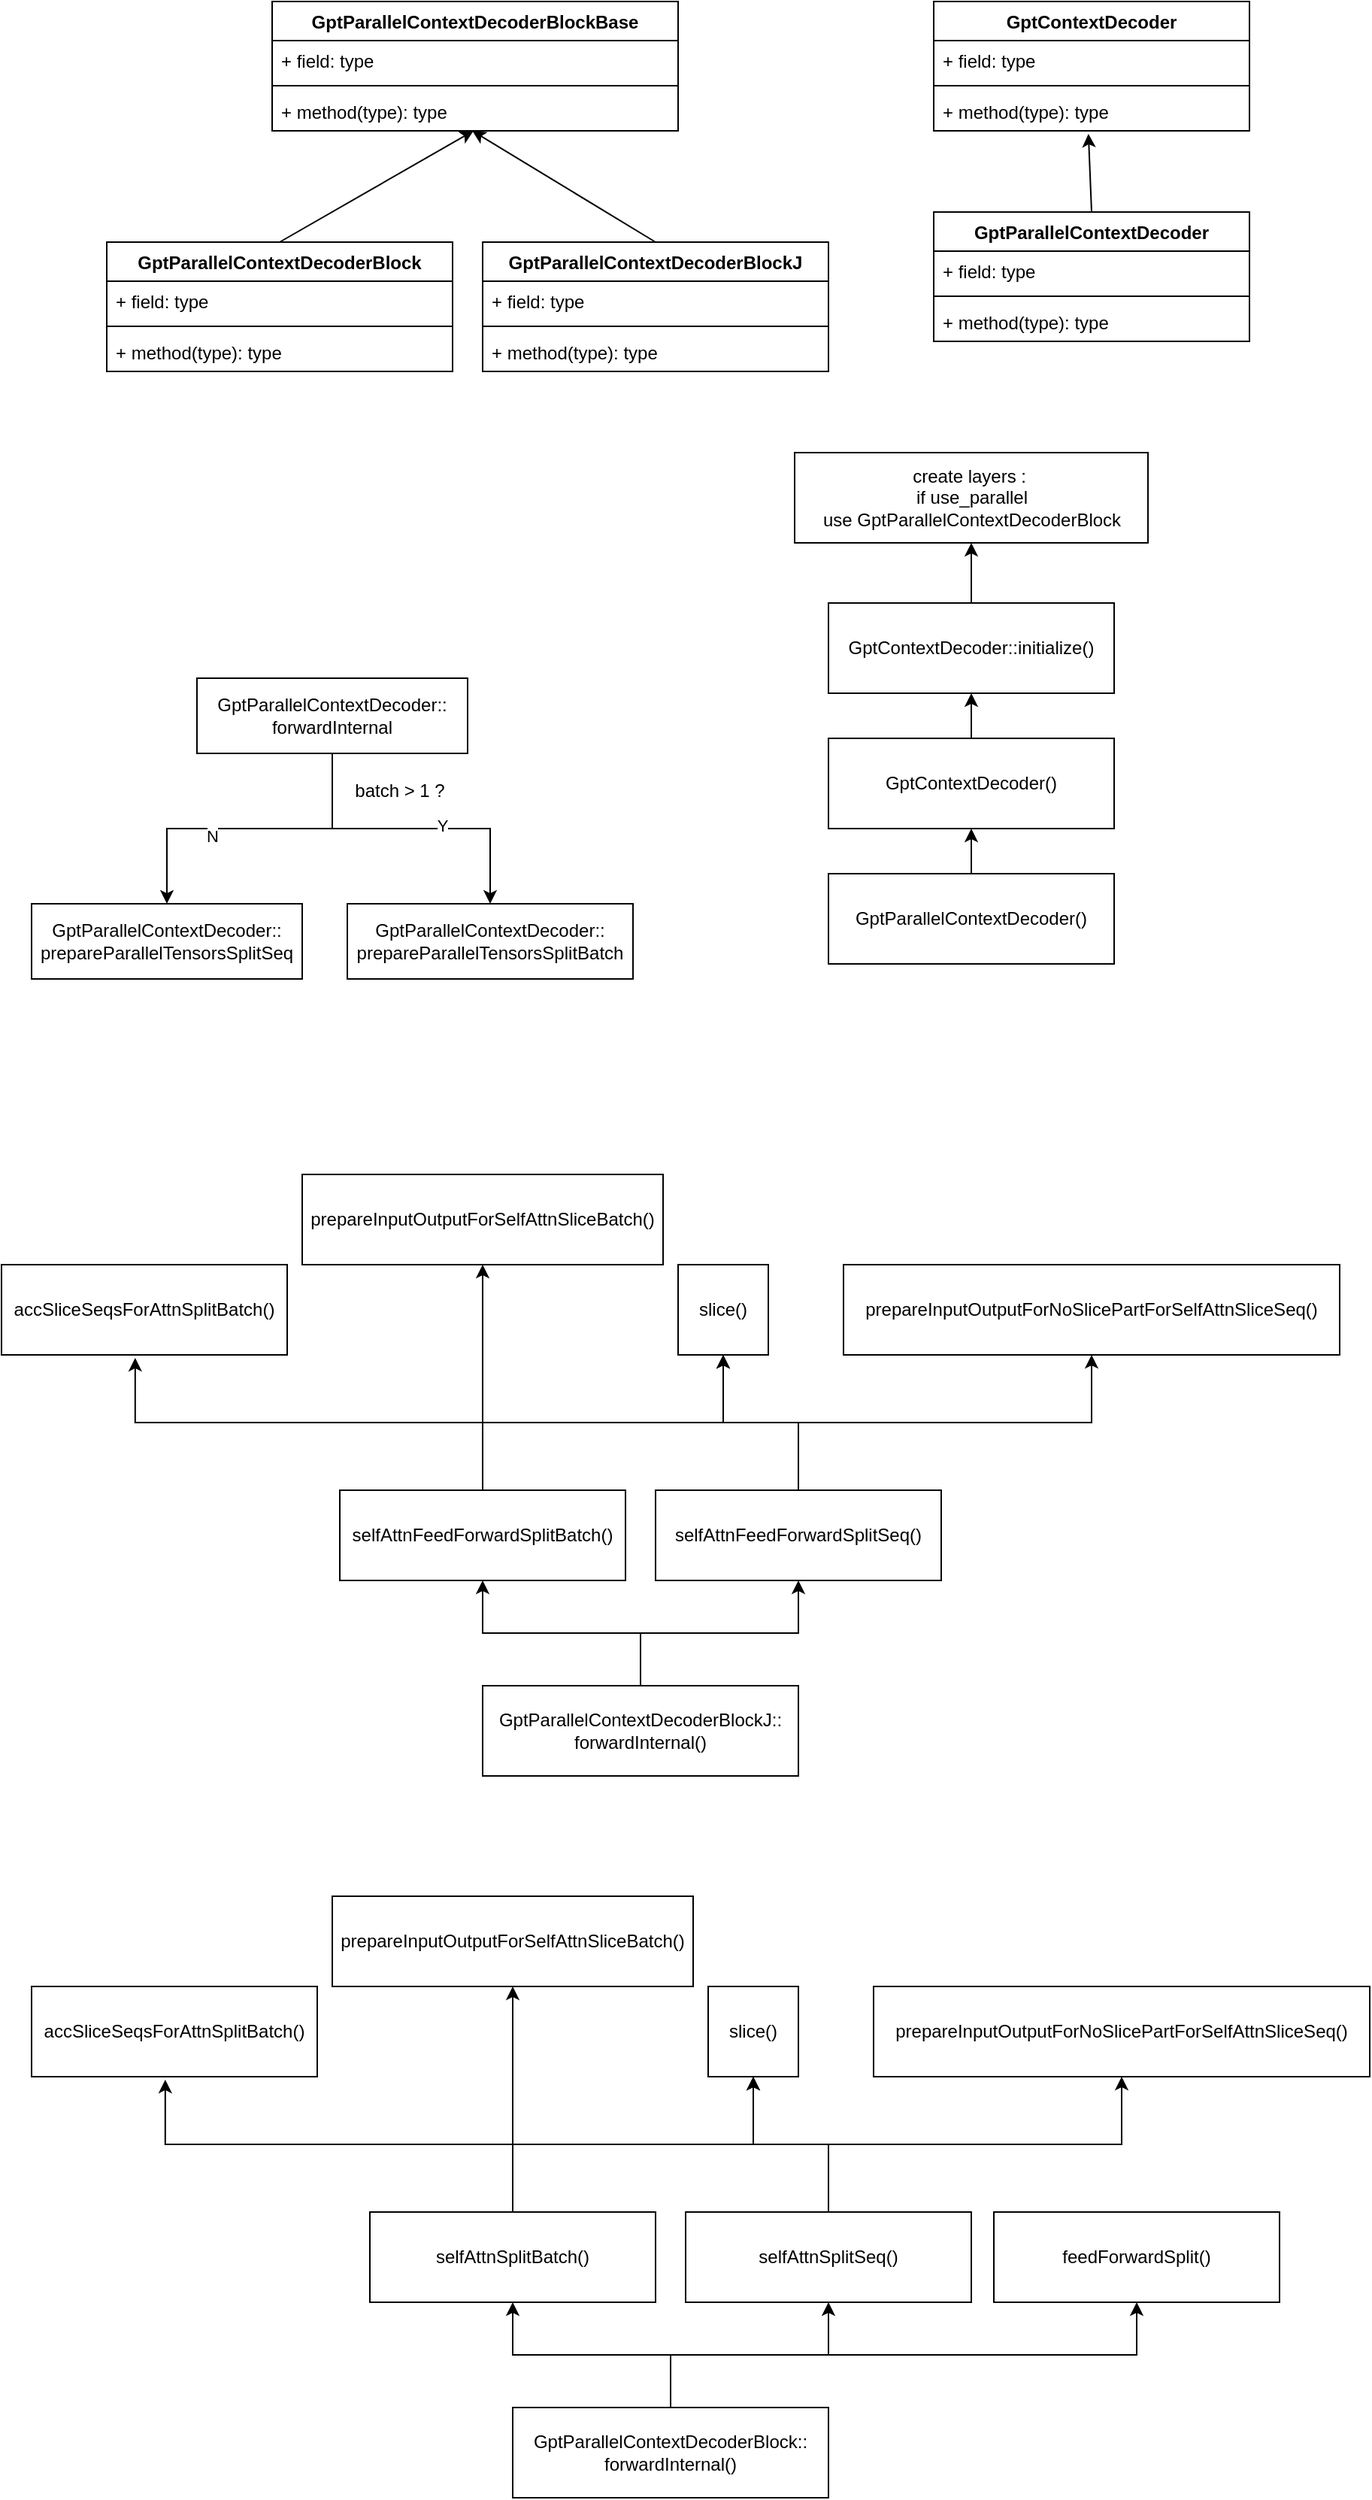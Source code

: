 <mxfile version="24.5.4" type="github">
  <diagram name="Page-1" id="rURvAJwW60mSuByoT3M0">
    <mxGraphModel dx="1354" dy="759" grid="1" gridSize="10" guides="1" tooltips="1" connect="1" arrows="1" fold="1" page="1" pageScale="1" pageWidth="850" pageHeight="1100" math="0" shadow="0">
      <root>
        <mxCell id="0" />
        <mxCell id="1" parent="0" />
        <mxCell id="lCh1OHyxzyUTR1RTia6K-1" value="GptParallelContextDecoderBlockBase" style="swimlane;fontStyle=1;align=center;verticalAlign=top;childLayout=stackLayout;horizontal=1;startSize=26;horizontalStack=0;resizeParent=1;resizeParentMax=0;resizeLast=0;collapsible=1;marginBottom=0;whiteSpace=wrap;html=1;" vertex="1" parent="1">
          <mxGeometry x="180" y="260" width="270" height="86" as="geometry">
            <mxRectangle x="410" y="300" width="100" height="30" as="alternateBounds" />
          </mxGeometry>
        </mxCell>
        <mxCell id="lCh1OHyxzyUTR1RTia6K-2" value="+ field: type" style="text;strokeColor=none;fillColor=none;align=left;verticalAlign=top;spacingLeft=4;spacingRight=4;overflow=hidden;rotatable=0;points=[[0,0.5],[1,0.5]];portConstraint=eastwest;whiteSpace=wrap;html=1;" vertex="1" parent="lCh1OHyxzyUTR1RTia6K-1">
          <mxGeometry y="26" width="270" height="26" as="geometry" />
        </mxCell>
        <mxCell id="lCh1OHyxzyUTR1RTia6K-3" value="" style="line;strokeWidth=1;fillColor=none;align=left;verticalAlign=middle;spacingTop=-1;spacingLeft=3;spacingRight=3;rotatable=0;labelPosition=right;points=[];portConstraint=eastwest;strokeColor=inherit;" vertex="1" parent="lCh1OHyxzyUTR1RTia6K-1">
          <mxGeometry y="52" width="270" height="8" as="geometry" />
        </mxCell>
        <mxCell id="lCh1OHyxzyUTR1RTia6K-4" value="+ method(type): type" style="text;strokeColor=none;fillColor=none;align=left;verticalAlign=top;spacingLeft=4;spacingRight=4;overflow=hidden;rotatable=0;points=[[0,0.5],[1,0.5]];portConstraint=eastwest;whiteSpace=wrap;html=1;" vertex="1" parent="lCh1OHyxzyUTR1RTia6K-1">
          <mxGeometry y="60" width="270" height="26" as="geometry" />
        </mxCell>
        <mxCell id="lCh1OHyxzyUTR1RTia6K-7" value="&lt;div&gt;GptParallelContextDecoder::&lt;/div&gt;prepareParallelTensorsSplitSeq" style="html=1;whiteSpace=wrap;" vertex="1" parent="1">
          <mxGeometry x="20" y="860" width="180" height="50" as="geometry" />
        </mxCell>
        <mxCell id="lCh1OHyxzyUTR1RTia6K-8" value="&lt;div&gt;GptParallelContextDecoder::&lt;/div&gt;prepareParallelTensorsSplitBatch" style="html=1;whiteSpace=wrap;" vertex="1" parent="1">
          <mxGeometry x="230" y="860" width="190" height="50" as="geometry" />
        </mxCell>
        <mxCell id="lCh1OHyxzyUTR1RTia6K-10" style="edgeStyle=orthogonalEdgeStyle;rounded=0;orthogonalLoop=1;jettySize=auto;html=1;exitX=0.5;exitY=1;exitDx=0;exitDy=0;entryX=0.5;entryY=0;entryDx=0;entryDy=0;" edge="1" parent="1" source="lCh1OHyxzyUTR1RTia6K-9" target="lCh1OHyxzyUTR1RTia6K-7">
          <mxGeometry relative="1" as="geometry" />
        </mxCell>
        <mxCell id="lCh1OHyxzyUTR1RTia6K-15" value="N" style="edgeLabel;html=1;align=center;verticalAlign=middle;resizable=0;points=[];" vertex="1" connectable="0" parent="lCh1OHyxzyUTR1RTia6K-10">
          <mxGeometry x="0.238" y="5" relative="1" as="geometry">
            <mxPoint as="offset" />
          </mxGeometry>
        </mxCell>
        <mxCell id="lCh1OHyxzyUTR1RTia6K-11" style="edgeStyle=orthogonalEdgeStyle;rounded=0;orthogonalLoop=1;jettySize=auto;html=1;exitX=0.5;exitY=1;exitDx=0;exitDy=0;entryX=0.5;entryY=0;entryDx=0;entryDy=0;" edge="1" parent="1" source="lCh1OHyxzyUTR1RTia6K-9" target="lCh1OHyxzyUTR1RTia6K-8">
          <mxGeometry relative="1" as="geometry" />
        </mxCell>
        <mxCell id="lCh1OHyxzyUTR1RTia6K-16" value="Y" style="edgeLabel;html=1;align=center;verticalAlign=middle;resizable=0;points=[];" vertex="1" connectable="0" parent="lCh1OHyxzyUTR1RTia6K-11">
          <mxGeometry x="0.2" y="2" relative="1" as="geometry">
            <mxPoint as="offset" />
          </mxGeometry>
        </mxCell>
        <mxCell id="lCh1OHyxzyUTR1RTia6K-9" value="GptParallelContextDecoder::&lt;div&gt;forwardInternal&lt;/div&gt;" style="html=1;whiteSpace=wrap;" vertex="1" parent="1">
          <mxGeometry x="130" y="710" width="180" height="50" as="geometry" />
        </mxCell>
        <mxCell id="lCh1OHyxzyUTR1RTia6K-13" value="batch &amp;gt; 1 ?" style="text;html=1;align=center;verticalAlign=middle;whiteSpace=wrap;rounded=0;" vertex="1" parent="1">
          <mxGeometry x="220" y="770" width="90" height="30" as="geometry" />
        </mxCell>
        <mxCell id="lCh1OHyxzyUTR1RTia6K-17" value="GptParallelContextDecoderBlockJ" style="swimlane;fontStyle=1;align=center;verticalAlign=top;childLayout=stackLayout;horizontal=1;startSize=26;horizontalStack=0;resizeParent=1;resizeParentMax=0;resizeLast=0;collapsible=1;marginBottom=0;whiteSpace=wrap;html=1;" vertex="1" parent="1">
          <mxGeometry x="320" y="420" width="230" height="86" as="geometry">
            <mxRectangle x="410" y="300" width="100" height="30" as="alternateBounds" />
          </mxGeometry>
        </mxCell>
        <mxCell id="lCh1OHyxzyUTR1RTia6K-18" value="+ field: type" style="text;strokeColor=none;fillColor=none;align=left;verticalAlign=top;spacingLeft=4;spacingRight=4;overflow=hidden;rotatable=0;points=[[0,0.5],[1,0.5]];portConstraint=eastwest;whiteSpace=wrap;html=1;" vertex="1" parent="lCh1OHyxzyUTR1RTia6K-17">
          <mxGeometry y="26" width="230" height="26" as="geometry" />
        </mxCell>
        <mxCell id="lCh1OHyxzyUTR1RTia6K-19" value="" style="line;strokeWidth=1;fillColor=none;align=left;verticalAlign=middle;spacingTop=-1;spacingLeft=3;spacingRight=3;rotatable=0;labelPosition=right;points=[];portConstraint=eastwest;strokeColor=inherit;" vertex="1" parent="lCh1OHyxzyUTR1RTia6K-17">
          <mxGeometry y="52" width="230" height="8" as="geometry" />
        </mxCell>
        <mxCell id="lCh1OHyxzyUTR1RTia6K-20" value="+ method(type): type" style="text;strokeColor=none;fillColor=none;align=left;verticalAlign=top;spacingLeft=4;spacingRight=4;overflow=hidden;rotatable=0;points=[[0,0.5],[1,0.5]];portConstraint=eastwest;whiteSpace=wrap;html=1;" vertex="1" parent="lCh1OHyxzyUTR1RTia6K-17">
          <mxGeometry y="60" width="230" height="26" as="geometry" />
        </mxCell>
        <mxCell id="lCh1OHyxzyUTR1RTia6K-21" style="rounded=0;orthogonalLoop=1;jettySize=auto;html=1;exitX=0.5;exitY=0;exitDx=0;exitDy=0;entryX=0.493;entryY=1;entryDx=0;entryDy=0;entryPerimeter=0;" edge="1" parent="1" source="lCh1OHyxzyUTR1RTia6K-17" target="lCh1OHyxzyUTR1RTia6K-4">
          <mxGeometry relative="1" as="geometry" />
        </mxCell>
        <mxCell id="lCh1OHyxzyUTR1RTia6K-22" value="GptParallelContextDecoderBlock" style="swimlane;fontStyle=1;align=center;verticalAlign=top;childLayout=stackLayout;horizontal=1;startSize=26;horizontalStack=0;resizeParent=1;resizeParentMax=0;resizeLast=0;collapsible=1;marginBottom=0;whiteSpace=wrap;html=1;" vertex="1" parent="1">
          <mxGeometry x="70" y="420" width="230" height="86" as="geometry">
            <mxRectangle x="410" y="300" width="100" height="30" as="alternateBounds" />
          </mxGeometry>
        </mxCell>
        <mxCell id="lCh1OHyxzyUTR1RTia6K-23" value="+ field: type" style="text;strokeColor=none;fillColor=none;align=left;verticalAlign=top;spacingLeft=4;spacingRight=4;overflow=hidden;rotatable=0;points=[[0,0.5],[1,0.5]];portConstraint=eastwest;whiteSpace=wrap;html=1;" vertex="1" parent="lCh1OHyxzyUTR1RTia6K-22">
          <mxGeometry y="26" width="230" height="26" as="geometry" />
        </mxCell>
        <mxCell id="lCh1OHyxzyUTR1RTia6K-24" value="" style="line;strokeWidth=1;fillColor=none;align=left;verticalAlign=middle;spacingTop=-1;spacingLeft=3;spacingRight=3;rotatable=0;labelPosition=right;points=[];portConstraint=eastwest;strokeColor=inherit;" vertex="1" parent="lCh1OHyxzyUTR1RTia6K-22">
          <mxGeometry y="52" width="230" height="8" as="geometry" />
        </mxCell>
        <mxCell id="lCh1OHyxzyUTR1RTia6K-25" value="+ method(type): type" style="text;strokeColor=none;fillColor=none;align=left;verticalAlign=top;spacingLeft=4;spacingRight=4;overflow=hidden;rotatable=0;points=[[0,0.5],[1,0.5]];portConstraint=eastwest;whiteSpace=wrap;html=1;" vertex="1" parent="lCh1OHyxzyUTR1RTia6K-22">
          <mxGeometry y="60" width="230" height="26" as="geometry" />
        </mxCell>
        <mxCell id="lCh1OHyxzyUTR1RTia6K-26" style="rounded=0;orthogonalLoop=1;jettySize=auto;html=1;exitX=0.5;exitY=0;exitDx=0;exitDy=0;entryX=0.496;entryY=1;entryDx=0;entryDy=0;entryPerimeter=0;" edge="1" parent="1" source="lCh1OHyxzyUTR1RTia6K-22" target="lCh1OHyxzyUTR1RTia6K-4">
          <mxGeometry relative="1" as="geometry" />
        </mxCell>
        <mxCell id="lCh1OHyxzyUTR1RTia6K-27" value="GptParallelContextDecoder" style="swimlane;fontStyle=1;align=center;verticalAlign=top;childLayout=stackLayout;horizontal=1;startSize=26;horizontalStack=0;resizeParent=1;resizeParentMax=0;resizeLast=0;collapsible=1;marginBottom=0;whiteSpace=wrap;html=1;" vertex="1" parent="1">
          <mxGeometry x="620" y="400" width="210" height="86" as="geometry">
            <mxRectangle x="410" y="300" width="100" height="30" as="alternateBounds" />
          </mxGeometry>
        </mxCell>
        <mxCell id="lCh1OHyxzyUTR1RTia6K-28" value="+ field: type" style="text;strokeColor=none;fillColor=none;align=left;verticalAlign=top;spacingLeft=4;spacingRight=4;overflow=hidden;rotatable=0;points=[[0,0.5],[1,0.5]];portConstraint=eastwest;whiteSpace=wrap;html=1;" vertex="1" parent="lCh1OHyxzyUTR1RTia6K-27">
          <mxGeometry y="26" width="210" height="26" as="geometry" />
        </mxCell>
        <mxCell id="lCh1OHyxzyUTR1RTia6K-29" value="" style="line;strokeWidth=1;fillColor=none;align=left;verticalAlign=middle;spacingTop=-1;spacingLeft=3;spacingRight=3;rotatable=0;labelPosition=right;points=[];portConstraint=eastwest;strokeColor=inherit;" vertex="1" parent="lCh1OHyxzyUTR1RTia6K-27">
          <mxGeometry y="52" width="210" height="8" as="geometry" />
        </mxCell>
        <mxCell id="lCh1OHyxzyUTR1RTia6K-30" value="+ method(type): type" style="text;strokeColor=none;fillColor=none;align=left;verticalAlign=top;spacingLeft=4;spacingRight=4;overflow=hidden;rotatable=0;points=[[0,0.5],[1,0.5]];portConstraint=eastwest;whiteSpace=wrap;html=1;" vertex="1" parent="lCh1OHyxzyUTR1RTia6K-27">
          <mxGeometry y="60" width="210" height="26" as="geometry" />
        </mxCell>
        <mxCell id="lCh1OHyxzyUTR1RTia6K-31" value="GptContextDecoder" style="swimlane;fontStyle=1;align=center;verticalAlign=top;childLayout=stackLayout;horizontal=1;startSize=26;horizontalStack=0;resizeParent=1;resizeParentMax=0;resizeLast=0;collapsible=1;marginBottom=0;whiteSpace=wrap;html=1;" vertex="1" parent="1">
          <mxGeometry x="620" y="260" width="210" height="86" as="geometry">
            <mxRectangle x="410" y="300" width="100" height="30" as="alternateBounds" />
          </mxGeometry>
        </mxCell>
        <mxCell id="lCh1OHyxzyUTR1RTia6K-32" value="+ field: type" style="text;strokeColor=none;fillColor=none;align=left;verticalAlign=top;spacingLeft=4;spacingRight=4;overflow=hidden;rotatable=0;points=[[0,0.5],[1,0.5]];portConstraint=eastwest;whiteSpace=wrap;html=1;" vertex="1" parent="lCh1OHyxzyUTR1RTia6K-31">
          <mxGeometry y="26" width="210" height="26" as="geometry" />
        </mxCell>
        <mxCell id="lCh1OHyxzyUTR1RTia6K-33" value="" style="line;strokeWidth=1;fillColor=none;align=left;verticalAlign=middle;spacingTop=-1;spacingLeft=3;spacingRight=3;rotatable=0;labelPosition=right;points=[];portConstraint=eastwest;strokeColor=inherit;" vertex="1" parent="lCh1OHyxzyUTR1RTia6K-31">
          <mxGeometry y="52" width="210" height="8" as="geometry" />
        </mxCell>
        <mxCell id="lCh1OHyxzyUTR1RTia6K-34" value="+ method(type): type" style="text;strokeColor=none;fillColor=none;align=left;verticalAlign=top;spacingLeft=4;spacingRight=4;overflow=hidden;rotatable=0;points=[[0,0.5],[1,0.5]];portConstraint=eastwest;whiteSpace=wrap;html=1;" vertex="1" parent="lCh1OHyxzyUTR1RTia6K-31">
          <mxGeometry y="60" width="210" height="26" as="geometry" />
        </mxCell>
        <mxCell id="lCh1OHyxzyUTR1RTia6K-35" style="rounded=0;orthogonalLoop=1;jettySize=auto;html=1;exitX=0.5;exitY=0;exitDx=0;exitDy=0;entryX=0.49;entryY=1.077;entryDx=0;entryDy=0;entryPerimeter=0;" edge="1" parent="1" source="lCh1OHyxzyUTR1RTia6K-27" target="lCh1OHyxzyUTR1RTia6K-34">
          <mxGeometry relative="1" as="geometry" />
        </mxCell>
        <mxCell id="lCh1OHyxzyUTR1RTia6K-38" style="edgeStyle=orthogonalEdgeStyle;rounded=0;orthogonalLoop=1;jettySize=auto;html=1;exitX=0.5;exitY=0;exitDx=0;exitDy=0;entryX=0.5;entryY=1;entryDx=0;entryDy=0;" edge="1" parent="1" source="lCh1OHyxzyUTR1RTia6K-36" target="lCh1OHyxzyUTR1RTia6K-37">
          <mxGeometry relative="1" as="geometry" />
        </mxCell>
        <mxCell id="lCh1OHyxzyUTR1RTia6K-36" value="GptParallelContextDecoder()" style="rounded=0;whiteSpace=wrap;html=1;" vertex="1" parent="1">
          <mxGeometry x="550" y="840" width="190" height="60" as="geometry" />
        </mxCell>
        <mxCell id="lCh1OHyxzyUTR1RTia6K-40" style="edgeStyle=orthogonalEdgeStyle;rounded=0;orthogonalLoop=1;jettySize=auto;html=1;exitX=0.5;exitY=0;exitDx=0;exitDy=0;entryX=0.5;entryY=1;entryDx=0;entryDy=0;" edge="1" parent="1" source="lCh1OHyxzyUTR1RTia6K-37" target="lCh1OHyxzyUTR1RTia6K-39">
          <mxGeometry relative="1" as="geometry" />
        </mxCell>
        <mxCell id="lCh1OHyxzyUTR1RTia6K-37" value="GptContextDecoder()" style="rounded=0;whiteSpace=wrap;html=1;" vertex="1" parent="1">
          <mxGeometry x="550" y="750" width="190" height="60" as="geometry" />
        </mxCell>
        <mxCell id="lCh1OHyxzyUTR1RTia6K-43" value="" style="edgeStyle=orthogonalEdgeStyle;rounded=0;orthogonalLoop=1;jettySize=auto;html=1;" edge="1" parent="1" source="lCh1OHyxzyUTR1RTia6K-39" target="lCh1OHyxzyUTR1RTia6K-42">
          <mxGeometry relative="1" as="geometry" />
        </mxCell>
        <mxCell id="lCh1OHyxzyUTR1RTia6K-39" value="GptContextDecoder::initialize()" style="rounded=0;whiteSpace=wrap;html=1;" vertex="1" parent="1">
          <mxGeometry x="550" y="660" width="190" height="60" as="geometry" />
        </mxCell>
        <mxCell id="lCh1OHyxzyUTR1RTia6K-42" value="create layers :&amp;nbsp;&lt;div&gt;if use_parallel&lt;/div&gt;&lt;div&gt;use&amp;nbsp;GptParallelContextDecoderBlock&lt;/div&gt;" style="whiteSpace=wrap;html=1;rounded=0;" vertex="1" parent="1">
          <mxGeometry x="527.5" y="560" width="235" height="60" as="geometry" />
        </mxCell>
        <mxCell id="lCh1OHyxzyUTR1RTia6K-53" style="edgeStyle=orthogonalEdgeStyle;rounded=0;orthogonalLoop=1;jettySize=auto;html=1;exitX=0.5;exitY=0;exitDx=0;exitDy=0;entryX=0.5;entryY=1;entryDx=0;entryDy=0;" edge="1" parent="1" source="lCh1OHyxzyUTR1RTia6K-45" target="lCh1OHyxzyUTR1RTia6K-52">
          <mxGeometry relative="1" as="geometry" />
        </mxCell>
        <mxCell id="lCh1OHyxzyUTR1RTia6K-56" style="edgeStyle=orthogonalEdgeStyle;rounded=0;orthogonalLoop=1;jettySize=auto;html=1;exitX=0.5;exitY=0;exitDx=0;exitDy=0;entryX=0.5;entryY=1;entryDx=0;entryDy=0;" edge="1" parent="1" source="lCh1OHyxzyUTR1RTia6K-45" target="lCh1OHyxzyUTR1RTia6K-54">
          <mxGeometry relative="1" as="geometry" />
        </mxCell>
        <mxCell id="lCh1OHyxzyUTR1RTia6K-45" value="selfAttnFeedForwardSplitBatch()" style="rounded=0;whiteSpace=wrap;html=1;" vertex="1" parent="1">
          <mxGeometry x="225" y="1250" width="190" height="60" as="geometry" />
        </mxCell>
        <mxCell id="lCh1OHyxzyUTR1RTia6K-47" style="edgeStyle=orthogonalEdgeStyle;rounded=0;orthogonalLoop=1;jettySize=auto;html=1;exitX=0.5;exitY=0;exitDx=0;exitDy=0;entryX=0.5;entryY=1;entryDx=0;entryDy=0;" edge="1" parent="1" source="lCh1OHyxzyUTR1RTia6K-46" target="lCh1OHyxzyUTR1RTia6K-45">
          <mxGeometry relative="1" as="geometry" />
        </mxCell>
        <mxCell id="lCh1OHyxzyUTR1RTia6K-49" style="edgeStyle=orthogonalEdgeStyle;rounded=0;orthogonalLoop=1;jettySize=auto;html=1;exitX=0.5;exitY=0;exitDx=0;exitDy=0;entryX=0.5;entryY=1;entryDx=0;entryDy=0;" edge="1" parent="1" source="lCh1OHyxzyUTR1RTia6K-46" target="lCh1OHyxzyUTR1RTia6K-48">
          <mxGeometry relative="1" as="geometry" />
        </mxCell>
        <mxCell id="lCh1OHyxzyUTR1RTia6K-46" value="GptParallelContextDecoderBlockJ::&lt;div&gt;forwardInternal()&lt;/div&gt;" style="rounded=0;whiteSpace=wrap;html=1;" vertex="1" parent="1">
          <mxGeometry x="320" y="1380" width="210" height="60" as="geometry" />
        </mxCell>
        <mxCell id="lCh1OHyxzyUTR1RTia6K-57" style="edgeStyle=orthogonalEdgeStyle;rounded=0;orthogonalLoop=1;jettySize=auto;html=1;exitX=0.5;exitY=0;exitDx=0;exitDy=0;entryX=0.5;entryY=1;entryDx=0;entryDy=0;" edge="1" parent="1" source="lCh1OHyxzyUTR1RTia6K-48" target="lCh1OHyxzyUTR1RTia6K-55">
          <mxGeometry relative="1" as="geometry" />
        </mxCell>
        <mxCell id="lCh1OHyxzyUTR1RTia6K-58" style="edgeStyle=orthogonalEdgeStyle;rounded=0;orthogonalLoop=1;jettySize=auto;html=1;exitX=0.5;exitY=0;exitDx=0;exitDy=0;entryX=0.5;entryY=1;entryDx=0;entryDy=0;" edge="1" parent="1" source="lCh1OHyxzyUTR1RTia6K-48" target="lCh1OHyxzyUTR1RTia6K-52">
          <mxGeometry relative="1" as="geometry" />
        </mxCell>
        <mxCell id="lCh1OHyxzyUTR1RTia6K-48" value="selfAttnFeedForwardSplitSeq()" style="rounded=0;whiteSpace=wrap;html=1;" vertex="1" parent="1">
          <mxGeometry x="435" y="1250" width="190" height="60" as="geometry" />
        </mxCell>
        <mxCell id="lCh1OHyxzyUTR1RTia6K-50" value="accSliceSeqsForAttnSplitBatch()" style="rounded=0;whiteSpace=wrap;html=1;" vertex="1" parent="1">
          <mxGeometry y="1100" width="190" height="60" as="geometry" />
        </mxCell>
        <mxCell id="lCh1OHyxzyUTR1RTia6K-51" style="edgeStyle=orthogonalEdgeStyle;rounded=0;orthogonalLoop=1;jettySize=auto;html=1;exitX=0.5;exitY=0;exitDx=0;exitDy=0;entryX=0.468;entryY=1.033;entryDx=0;entryDy=0;entryPerimeter=0;" edge="1" parent="1" source="lCh1OHyxzyUTR1RTia6K-45" target="lCh1OHyxzyUTR1RTia6K-50">
          <mxGeometry relative="1" as="geometry" />
        </mxCell>
        <mxCell id="lCh1OHyxzyUTR1RTia6K-52" value="slice()" style="rounded=0;whiteSpace=wrap;html=1;" vertex="1" parent="1">
          <mxGeometry x="450" y="1100" width="60" height="60" as="geometry" />
        </mxCell>
        <mxCell id="lCh1OHyxzyUTR1RTia6K-54" value="prepareInputOutputForSelfAttnSliceBatch()" style="rounded=0;whiteSpace=wrap;html=1;" vertex="1" parent="1">
          <mxGeometry x="200" y="1040" width="240" height="60" as="geometry" />
        </mxCell>
        <mxCell id="lCh1OHyxzyUTR1RTia6K-55" value="prepareInputOutputForNoSlicePartForSelfAttnSliceSeq()" style="rounded=0;whiteSpace=wrap;html=1;" vertex="1" parent="1">
          <mxGeometry x="560" y="1100" width="330" height="60" as="geometry" />
        </mxCell>
        <mxCell id="lCh1OHyxzyUTR1RTia6K-59" style="edgeStyle=orthogonalEdgeStyle;rounded=0;orthogonalLoop=1;jettySize=auto;html=1;exitX=0.5;exitY=0;exitDx=0;exitDy=0;entryX=0.5;entryY=1;entryDx=0;entryDy=0;" edge="1" parent="1" source="lCh1OHyxzyUTR1RTia6K-61" target="lCh1OHyxzyUTR1RTia6K-70">
          <mxGeometry relative="1" as="geometry" />
        </mxCell>
        <mxCell id="lCh1OHyxzyUTR1RTia6K-60" style="edgeStyle=orthogonalEdgeStyle;rounded=0;orthogonalLoop=1;jettySize=auto;html=1;exitX=0.5;exitY=0;exitDx=0;exitDy=0;entryX=0.5;entryY=1;entryDx=0;entryDy=0;" edge="1" parent="1" source="lCh1OHyxzyUTR1RTia6K-61" target="lCh1OHyxzyUTR1RTia6K-71">
          <mxGeometry relative="1" as="geometry" />
        </mxCell>
        <mxCell id="lCh1OHyxzyUTR1RTia6K-61" value="selfAttnSplitBatch()" style="rounded=0;whiteSpace=wrap;html=1;" vertex="1" parent="1">
          <mxGeometry x="245" y="1730" width="190" height="60" as="geometry" />
        </mxCell>
        <mxCell id="lCh1OHyxzyUTR1RTia6K-62" style="edgeStyle=orthogonalEdgeStyle;rounded=0;orthogonalLoop=1;jettySize=auto;html=1;exitX=0.5;exitY=0;exitDx=0;exitDy=0;entryX=0.5;entryY=1;entryDx=0;entryDy=0;" edge="1" parent="1" source="lCh1OHyxzyUTR1RTia6K-64" target="lCh1OHyxzyUTR1RTia6K-61">
          <mxGeometry relative="1" as="geometry" />
        </mxCell>
        <mxCell id="lCh1OHyxzyUTR1RTia6K-63" style="edgeStyle=orthogonalEdgeStyle;rounded=0;orthogonalLoop=1;jettySize=auto;html=1;exitX=0.5;exitY=0;exitDx=0;exitDy=0;entryX=0.5;entryY=1;entryDx=0;entryDy=0;" edge="1" parent="1" source="lCh1OHyxzyUTR1RTia6K-64" target="lCh1OHyxzyUTR1RTia6K-67">
          <mxGeometry relative="1" as="geometry" />
        </mxCell>
        <mxCell id="lCh1OHyxzyUTR1RTia6K-74" style="edgeStyle=orthogonalEdgeStyle;rounded=0;orthogonalLoop=1;jettySize=auto;html=1;exitX=0.5;exitY=0;exitDx=0;exitDy=0;entryX=0.5;entryY=1;entryDx=0;entryDy=0;" edge="1" parent="1" source="lCh1OHyxzyUTR1RTia6K-64" target="lCh1OHyxzyUTR1RTia6K-73">
          <mxGeometry relative="1" as="geometry" />
        </mxCell>
        <mxCell id="lCh1OHyxzyUTR1RTia6K-64" value="GptParallelContextDecoderBlock::&lt;div&gt;forwardInternal()&lt;/div&gt;" style="rounded=0;whiteSpace=wrap;html=1;" vertex="1" parent="1">
          <mxGeometry x="340" y="1860" width="210" height="60" as="geometry" />
        </mxCell>
        <mxCell id="lCh1OHyxzyUTR1RTia6K-65" style="edgeStyle=orthogonalEdgeStyle;rounded=0;orthogonalLoop=1;jettySize=auto;html=1;exitX=0.5;exitY=0;exitDx=0;exitDy=0;entryX=0.5;entryY=1;entryDx=0;entryDy=0;" edge="1" parent="1" source="lCh1OHyxzyUTR1RTia6K-67" target="lCh1OHyxzyUTR1RTia6K-72">
          <mxGeometry relative="1" as="geometry" />
        </mxCell>
        <mxCell id="lCh1OHyxzyUTR1RTia6K-66" style="edgeStyle=orthogonalEdgeStyle;rounded=0;orthogonalLoop=1;jettySize=auto;html=1;exitX=0.5;exitY=0;exitDx=0;exitDy=0;entryX=0.5;entryY=1;entryDx=0;entryDy=0;" edge="1" parent="1" source="lCh1OHyxzyUTR1RTia6K-67" target="lCh1OHyxzyUTR1RTia6K-70">
          <mxGeometry relative="1" as="geometry" />
        </mxCell>
        <mxCell id="lCh1OHyxzyUTR1RTia6K-67" value="selfAttnSplitSeq()" style="rounded=0;whiteSpace=wrap;html=1;" vertex="1" parent="1">
          <mxGeometry x="455" y="1730" width="190" height="60" as="geometry" />
        </mxCell>
        <mxCell id="lCh1OHyxzyUTR1RTia6K-68" value="accSliceSeqsForAttnSplitBatch()" style="rounded=0;whiteSpace=wrap;html=1;" vertex="1" parent="1">
          <mxGeometry x="20" y="1580" width="190" height="60" as="geometry" />
        </mxCell>
        <mxCell id="lCh1OHyxzyUTR1RTia6K-69" style="edgeStyle=orthogonalEdgeStyle;rounded=0;orthogonalLoop=1;jettySize=auto;html=1;exitX=0.5;exitY=0;exitDx=0;exitDy=0;entryX=0.468;entryY=1.033;entryDx=0;entryDy=0;entryPerimeter=0;" edge="1" parent="1" source="lCh1OHyxzyUTR1RTia6K-61" target="lCh1OHyxzyUTR1RTia6K-68">
          <mxGeometry relative="1" as="geometry" />
        </mxCell>
        <mxCell id="lCh1OHyxzyUTR1RTia6K-70" value="slice()" style="rounded=0;whiteSpace=wrap;html=1;" vertex="1" parent="1">
          <mxGeometry x="470" y="1580" width="60" height="60" as="geometry" />
        </mxCell>
        <mxCell id="lCh1OHyxzyUTR1RTia6K-71" value="prepareInputOutputForSelfAttnSliceBatch()" style="rounded=0;whiteSpace=wrap;html=1;" vertex="1" parent="1">
          <mxGeometry x="220" y="1520" width="240" height="60" as="geometry" />
        </mxCell>
        <mxCell id="lCh1OHyxzyUTR1RTia6K-72" value="prepareInputOutputForNoSlicePartForSelfAttnSliceSeq()" style="rounded=0;whiteSpace=wrap;html=1;" vertex="1" parent="1">
          <mxGeometry x="580" y="1580" width="330" height="60" as="geometry" />
        </mxCell>
        <mxCell id="lCh1OHyxzyUTR1RTia6K-73" value="feedForwardSplit()" style="rounded=0;whiteSpace=wrap;html=1;" vertex="1" parent="1">
          <mxGeometry x="660" y="1730" width="190" height="60" as="geometry" />
        </mxCell>
      </root>
    </mxGraphModel>
  </diagram>
</mxfile>
